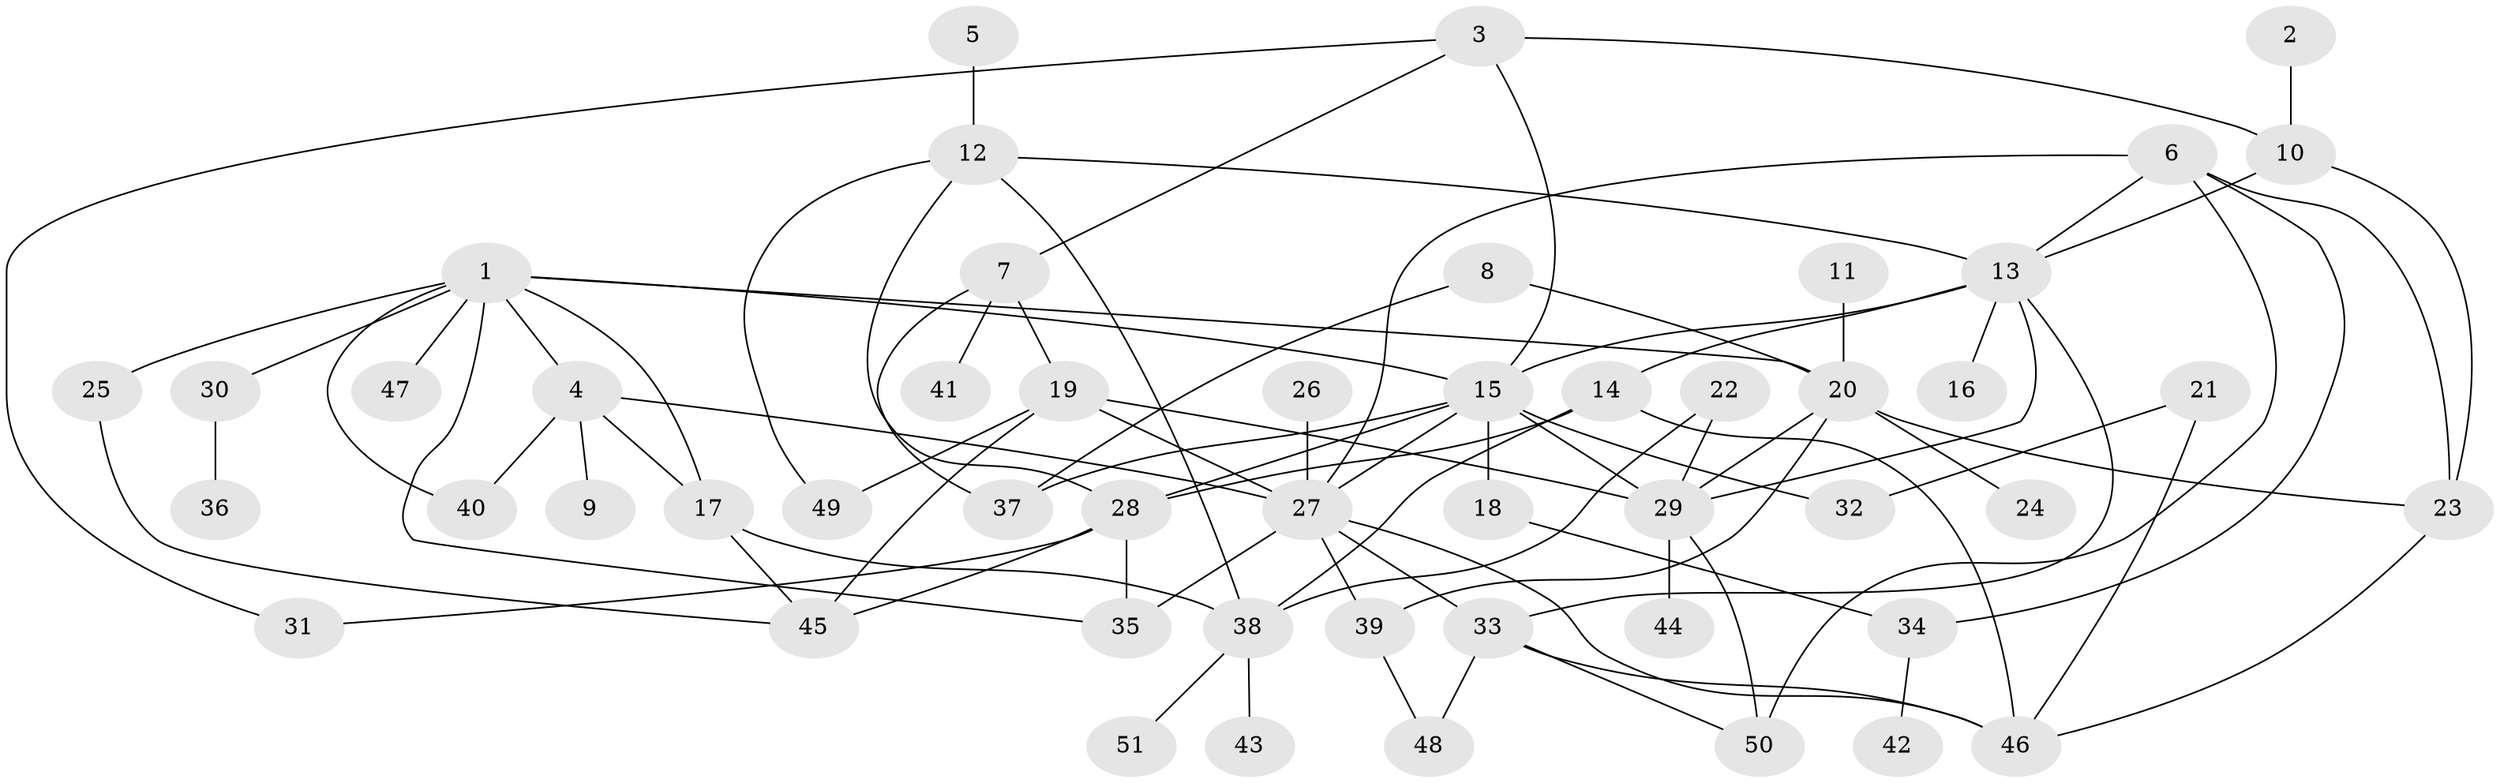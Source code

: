 // original degree distribution, {7: 0.0297029702970297, 9: 0.009900990099009901, 4: 0.10891089108910891, 5: 0.0594059405940594, 6: 0.0297029702970297, 1: 0.2376237623762376, 2: 0.3069306930693069, 3: 0.21782178217821782}
// Generated by graph-tools (version 1.1) at 2025/49/03/09/25 03:49:17]
// undirected, 51 vertices, 85 edges
graph export_dot {
graph [start="1"]
  node [color=gray90,style=filled];
  1;
  2;
  3;
  4;
  5;
  6;
  7;
  8;
  9;
  10;
  11;
  12;
  13;
  14;
  15;
  16;
  17;
  18;
  19;
  20;
  21;
  22;
  23;
  24;
  25;
  26;
  27;
  28;
  29;
  30;
  31;
  32;
  33;
  34;
  35;
  36;
  37;
  38;
  39;
  40;
  41;
  42;
  43;
  44;
  45;
  46;
  47;
  48;
  49;
  50;
  51;
  1 -- 4 [weight=1.0];
  1 -- 15 [weight=1.0];
  1 -- 17 [weight=1.0];
  1 -- 20 [weight=1.0];
  1 -- 25 [weight=1.0];
  1 -- 30 [weight=1.0];
  1 -- 35 [weight=1.0];
  1 -- 40 [weight=1.0];
  1 -- 47 [weight=1.0];
  2 -- 10 [weight=1.0];
  3 -- 7 [weight=1.0];
  3 -- 10 [weight=1.0];
  3 -- 15 [weight=1.0];
  3 -- 31 [weight=1.0];
  4 -- 9 [weight=1.0];
  4 -- 17 [weight=1.0];
  4 -- 27 [weight=1.0];
  4 -- 40 [weight=1.0];
  5 -- 12 [weight=1.0];
  6 -- 13 [weight=1.0];
  6 -- 23 [weight=1.0];
  6 -- 27 [weight=1.0];
  6 -- 34 [weight=1.0];
  6 -- 50 [weight=1.0];
  7 -- 19 [weight=1.0];
  7 -- 37 [weight=1.0];
  7 -- 41 [weight=1.0];
  8 -- 20 [weight=1.0];
  8 -- 37 [weight=1.0];
  10 -- 13 [weight=1.0];
  10 -- 23 [weight=1.0];
  11 -- 20 [weight=1.0];
  12 -- 13 [weight=1.0];
  12 -- 28 [weight=1.0];
  12 -- 38 [weight=1.0];
  12 -- 49 [weight=1.0];
  13 -- 14 [weight=1.0];
  13 -- 15 [weight=1.0];
  13 -- 16 [weight=1.0];
  13 -- 29 [weight=1.0];
  13 -- 33 [weight=1.0];
  14 -- 28 [weight=1.0];
  14 -- 38 [weight=1.0];
  14 -- 46 [weight=1.0];
  15 -- 18 [weight=1.0];
  15 -- 27 [weight=1.0];
  15 -- 28 [weight=1.0];
  15 -- 29 [weight=1.0];
  15 -- 32 [weight=1.0];
  15 -- 37 [weight=1.0];
  17 -- 38 [weight=1.0];
  17 -- 45 [weight=1.0];
  18 -- 34 [weight=1.0];
  19 -- 27 [weight=1.0];
  19 -- 29 [weight=1.0];
  19 -- 45 [weight=1.0];
  19 -- 49 [weight=1.0];
  20 -- 23 [weight=1.0];
  20 -- 24 [weight=1.0];
  20 -- 29 [weight=1.0];
  20 -- 39 [weight=1.0];
  21 -- 32 [weight=1.0];
  21 -- 46 [weight=1.0];
  22 -- 29 [weight=1.0];
  22 -- 38 [weight=1.0];
  23 -- 46 [weight=1.0];
  25 -- 45 [weight=1.0];
  26 -- 27 [weight=1.0];
  27 -- 33 [weight=1.0];
  27 -- 35 [weight=1.0];
  27 -- 39 [weight=1.0];
  27 -- 46 [weight=1.0];
  28 -- 31 [weight=1.0];
  28 -- 35 [weight=1.0];
  28 -- 45 [weight=1.0];
  29 -- 44 [weight=1.0];
  29 -- 50 [weight=1.0];
  30 -- 36 [weight=1.0];
  33 -- 46 [weight=1.0];
  33 -- 48 [weight=1.0];
  33 -- 50 [weight=1.0];
  34 -- 42 [weight=1.0];
  38 -- 43 [weight=1.0];
  38 -- 51 [weight=1.0];
  39 -- 48 [weight=1.0];
}

